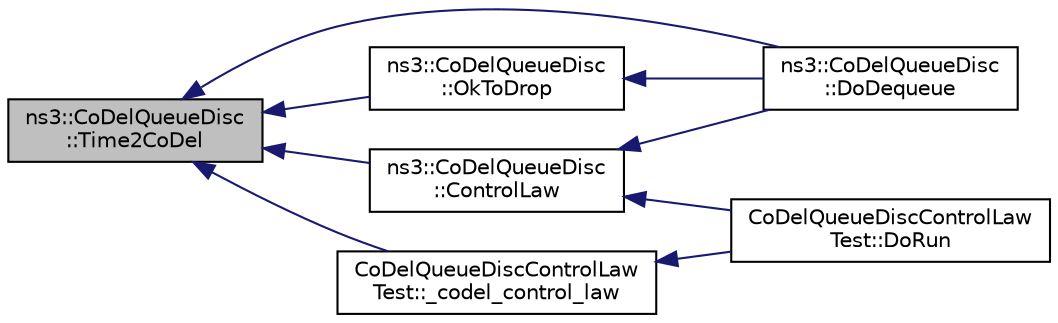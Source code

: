 digraph "ns3::CoDelQueueDisc::Time2CoDel"
{
  edge [fontname="Helvetica",fontsize="10",labelfontname="Helvetica",labelfontsize="10"];
  node [fontname="Helvetica",fontsize="10",shape=record];
  rankdir="LR";
  Node1 [label="ns3::CoDelQueueDisc\l::Time2CoDel",height=0.2,width=0.4,color="black", fillcolor="grey75", style="filled", fontcolor="black"];
  Node1 -> Node2 [dir="back",color="midnightblue",fontsize="10",style="solid"];
  Node2 [label="ns3::CoDelQueueDisc\l::ControlLaw",height=0.2,width=0.4,color="black", fillcolor="white", style="filled",URL="$de/d17/classns3_1_1CoDelQueueDisc.html#adff5ff4ecef4f9bbe51cde7ab0642af3",tooltip="Determine the time for next drop CoDel control law is t + m_interval/sqrt(m_count). Here, we use m_recInvSqrt calculated by Newton&#39;s method in NewtonStep() to avoid both sqrt() and divide operations. "];
  Node2 -> Node3 [dir="back",color="midnightblue",fontsize="10",style="solid"];
  Node3 [label="ns3::CoDelQueueDisc\l::DoDequeue",height=0.2,width=0.4,color="black", fillcolor="white", style="filled",URL="$de/d17/classns3_1_1CoDelQueueDisc.html#a6128cb8655b87b67f04424c68058e751",tooltip="Remove a packet from queue based on the current state If we are in dropping state, check if we could leave the dropping state or if we should perform next drop If we are not currently in dropping state, check if we need to enter the state and drop the first packet. "];
  Node2 -> Node4 [dir="back",color="midnightblue",fontsize="10",style="solid"];
  Node4 [label="CoDelQueueDiscControlLaw\lTest::DoRun",height=0.2,width=0.4,color="black", fillcolor="white", style="filled",URL="$dc/d0b/classCoDelQueueDiscControlLawTest.html#a9c38e39f5749875e5a0898aedbd4f2b3",tooltip="Implementation to actually run this TestCase. "];
  Node1 -> Node5 [dir="back",color="midnightblue",fontsize="10",style="solid"];
  Node5 [label="ns3::CoDelQueueDisc\l::OkToDrop",height=0.2,width=0.4,color="black", fillcolor="white", style="filled",URL="$de/d17/classns3_1_1CoDelQueueDisc.html#a9b3e4ad53210fe2b1098fc799e139ff0",tooltip="Determine whether a packet is OK to be dropped. The packet may not be actually dropped (depending on ..."];
  Node5 -> Node3 [dir="back",color="midnightblue",fontsize="10",style="solid"];
  Node1 -> Node3 [dir="back",color="midnightblue",fontsize="10",style="solid"];
  Node1 -> Node6 [dir="back",color="midnightblue",fontsize="10",style="solid"];
  Node6 [label="CoDelQueueDiscControlLaw\lTest::_codel_control_law",height=0.2,width=0.4,color="black", fillcolor="white", style="filled",URL="$dc/d0b/classCoDelQueueDiscControlLawTest.html#aa22c6432dec88a53567674c55c29f216"];
  Node6 -> Node4 [dir="back",color="midnightblue",fontsize="10",style="solid"];
}
